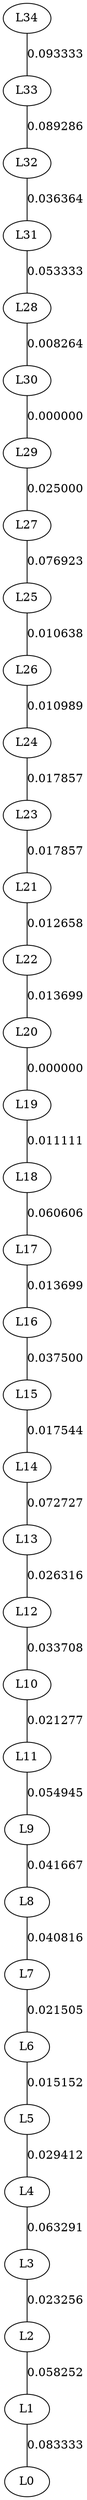 graph {
  L34--L33[label="0.093333"]
  L33--L32[label="0.089286"]
  L32--L31[label="0.036364"]
  L31--L28[label="0.053333"]
  L28--L30[label="0.008264"]
  L30--L29[label="0.000000"]
  L29--L27[label="0.025000"]
  L27--L25[label="0.076923"]
  L25--L26[label="0.010638"]
  L26--L24[label="0.010989"]
  L24--L23[label="0.017857"]
  L23--L21[label="0.017857"]
  L21--L22[label="0.012658"]
  L22--L20[label="0.013699"]
  L20--L19[label="0.000000"]
  L19--L18[label="0.011111"]
  L18--L17[label="0.060606"]
  L17--L16[label="0.013699"]
  L16--L15[label="0.037500"]
  L15--L14[label="0.017544"]
  L14--L13[label="0.072727"]
  L13--L12[label="0.026316"]
  L12--L10[label="0.033708"]
  L10--L11[label="0.021277"]
  L11--L9[label="0.054945"]
  L9--L8[label="0.041667"]
  L8--L7[label="0.040816"]
  L7--L6[label="0.021505"]
  L6--L5[label="0.015152"]
  L5--L4[label="0.029412"]
  L4--L3[label="0.063291"]
  L3--L2[label="0.023256"]
  L2--L1[label="0.058252"]
  L1--L0[label="0.083333"]
}
